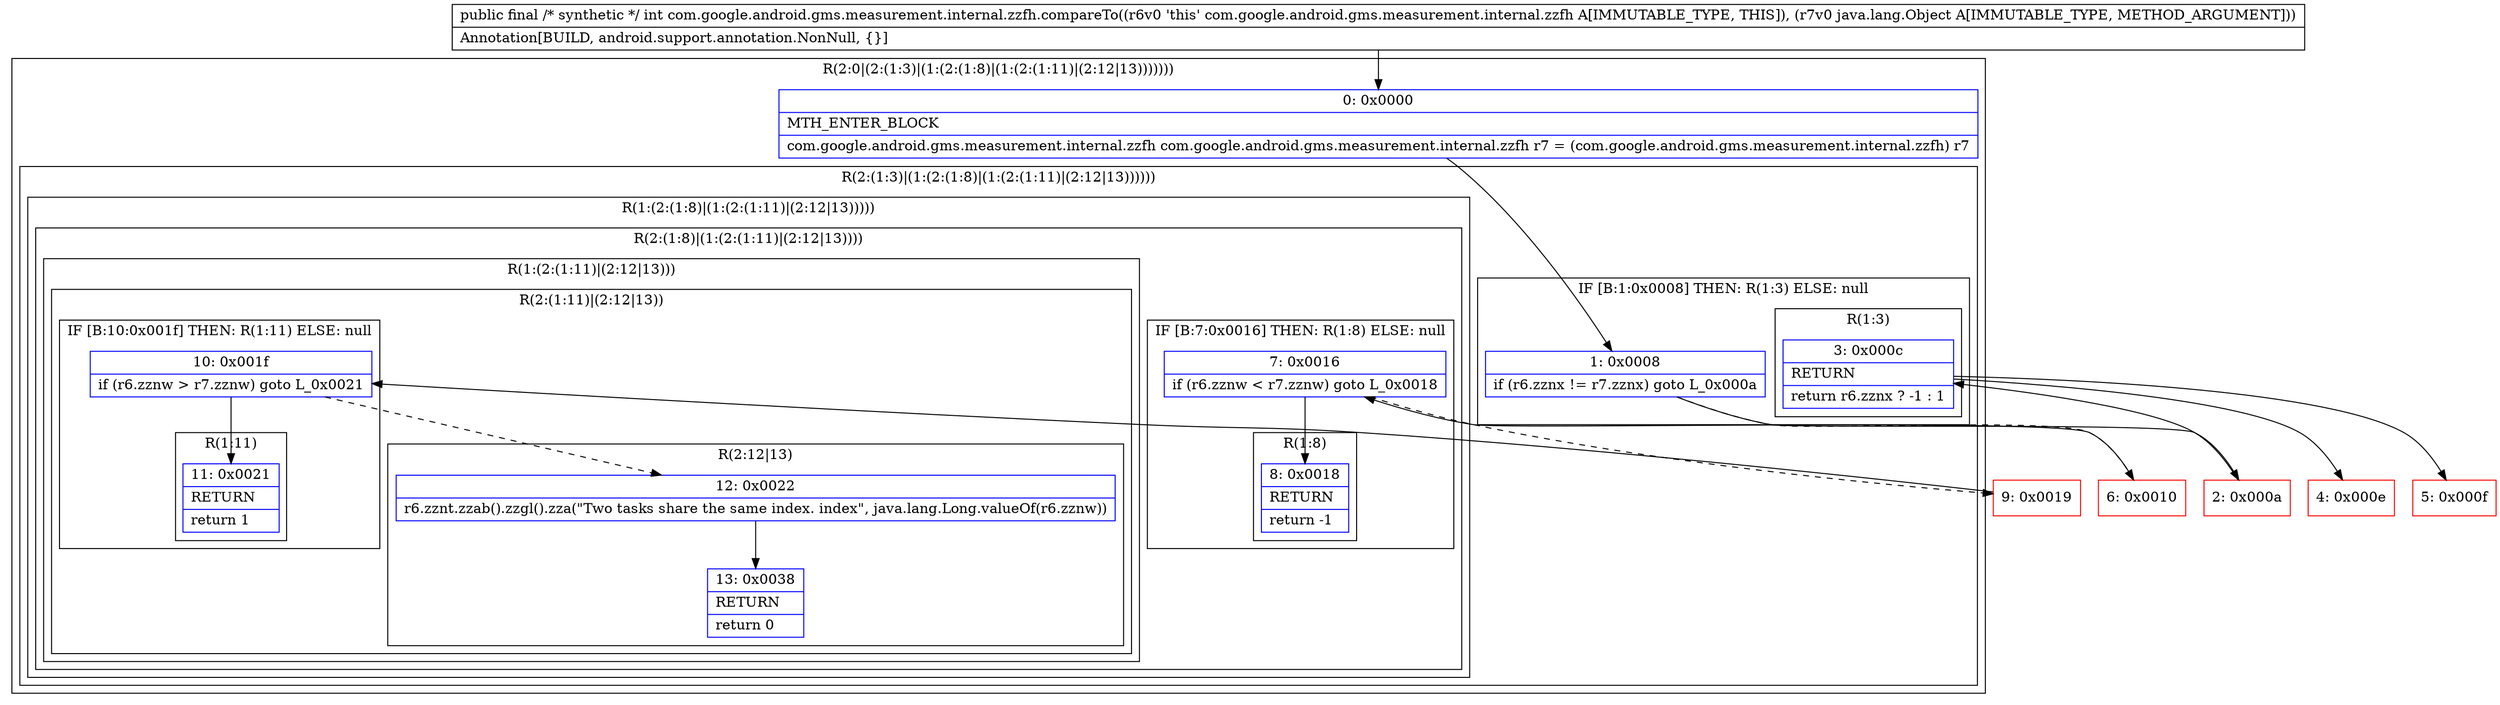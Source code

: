digraph "CFG forcom.google.android.gms.measurement.internal.zzfh.compareTo(Ljava\/lang\/Object;)I" {
subgraph cluster_Region_161460900 {
label = "R(2:0|(2:(1:3)|(1:(2:(1:8)|(1:(2:(1:11)|(2:12|13)))))))";
node [shape=record,color=blue];
Node_0 [shape=record,label="{0\:\ 0x0000|MTH_ENTER_BLOCK\l|com.google.android.gms.measurement.internal.zzfh com.google.android.gms.measurement.internal.zzfh r7 = (com.google.android.gms.measurement.internal.zzfh) r7\l}"];
subgraph cluster_Region_2012348828 {
label = "R(2:(1:3)|(1:(2:(1:8)|(1:(2:(1:11)|(2:12|13))))))";
node [shape=record,color=blue];
subgraph cluster_IfRegion_120452349 {
label = "IF [B:1:0x0008] THEN: R(1:3) ELSE: null";
node [shape=record,color=blue];
Node_1 [shape=record,label="{1\:\ 0x0008|if (r6.zznx != r7.zznx) goto L_0x000a\l}"];
subgraph cluster_Region_1760357322 {
label = "R(1:3)";
node [shape=record,color=blue];
Node_3 [shape=record,label="{3\:\ 0x000c|RETURN\l|return r6.zznx ? \-1 : 1\l}"];
}
}
subgraph cluster_Region_1240628278 {
label = "R(1:(2:(1:8)|(1:(2:(1:11)|(2:12|13)))))";
node [shape=record,color=blue];
subgraph cluster_Region_658112947 {
label = "R(2:(1:8)|(1:(2:(1:11)|(2:12|13))))";
node [shape=record,color=blue];
subgraph cluster_IfRegion_70273493 {
label = "IF [B:7:0x0016] THEN: R(1:8) ELSE: null";
node [shape=record,color=blue];
Node_7 [shape=record,label="{7\:\ 0x0016|if (r6.zznw \< r7.zznw) goto L_0x0018\l}"];
subgraph cluster_Region_1084426793 {
label = "R(1:8)";
node [shape=record,color=blue];
Node_8 [shape=record,label="{8\:\ 0x0018|RETURN\l|return \-1\l}"];
}
}
subgraph cluster_Region_1327373132 {
label = "R(1:(2:(1:11)|(2:12|13)))";
node [shape=record,color=blue];
subgraph cluster_Region_366468437 {
label = "R(2:(1:11)|(2:12|13))";
node [shape=record,color=blue];
subgraph cluster_IfRegion_314103701 {
label = "IF [B:10:0x001f] THEN: R(1:11) ELSE: null";
node [shape=record,color=blue];
Node_10 [shape=record,label="{10\:\ 0x001f|if (r6.zznw \> r7.zznw) goto L_0x0021\l}"];
subgraph cluster_Region_1654092229 {
label = "R(1:11)";
node [shape=record,color=blue];
Node_11 [shape=record,label="{11\:\ 0x0021|RETURN\l|return 1\l}"];
}
}
subgraph cluster_Region_985517564 {
label = "R(2:12|13)";
node [shape=record,color=blue];
Node_12 [shape=record,label="{12\:\ 0x0022|r6.zznt.zzab().zzgl().zza(\"Two tasks share the same index. index\", java.lang.Long.valueOf(r6.zznw))\l}"];
Node_13 [shape=record,label="{13\:\ 0x0038|RETURN\l|return 0\l}"];
}
}
}
}
}
}
}
Node_2 [shape=record,color=red,label="{2\:\ 0x000a}"];
Node_4 [shape=record,color=red,label="{4\:\ 0x000e}"];
Node_5 [shape=record,color=red,label="{5\:\ 0x000f}"];
Node_6 [shape=record,color=red,label="{6\:\ 0x0010}"];
Node_9 [shape=record,color=red,label="{9\:\ 0x0019}"];
MethodNode[shape=record,label="{public final \/* synthetic *\/ int com.google.android.gms.measurement.internal.zzfh.compareTo((r6v0 'this' com.google.android.gms.measurement.internal.zzfh A[IMMUTABLE_TYPE, THIS]), (r7v0 java.lang.Object A[IMMUTABLE_TYPE, METHOD_ARGUMENT]))  | Annotation[BUILD, android.support.annotation.NonNull, \{\}]\l}"];
MethodNode -> Node_0;
Node_0 -> Node_1;
Node_1 -> Node_2;
Node_1 -> Node_6[style=dashed];
Node_3 -> Node_4;
Node_3 -> Node_5;
Node_7 -> Node_8;
Node_7 -> Node_9[style=dashed];
Node_10 -> Node_11;
Node_10 -> Node_12[style=dashed];
Node_12 -> Node_13;
Node_2 -> Node_3;
Node_6 -> Node_7;
Node_9 -> Node_10;
}

